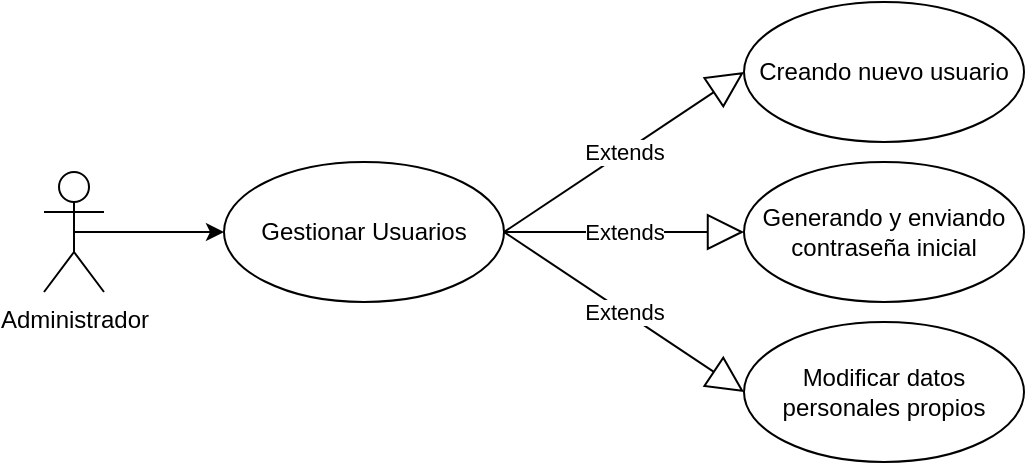 <mxfile version="26.2.14">
  <diagram name="Página-1" id="ZfuYBb1uDBB9Q9XqHdRm">
    <mxGraphModel grid="1" page="1" gridSize="10" guides="1" tooltips="1" connect="1" arrows="1" fold="1" pageScale="1" pageWidth="827" pageHeight="1169" math="0" shadow="0">
      <root>
        <mxCell id="0" />
        <mxCell id="1" parent="0" />
        <mxCell id="-chmQYOAJ6bRzKSZ0zoU-14" style="edgeStyle=orthogonalEdgeStyle;rounded=0;orthogonalLoop=1;jettySize=auto;html=1;exitX=0.5;exitY=0.5;exitDx=0;exitDy=0;exitPerimeter=0;entryX=0;entryY=0.5;entryDx=0;entryDy=0;" edge="1" parent="1" source="-chmQYOAJ6bRzKSZ0zoU-15" target="-chmQYOAJ6bRzKSZ0zoU-16">
          <mxGeometry relative="1" as="geometry" />
        </mxCell>
        <mxCell id="-chmQYOAJ6bRzKSZ0zoU-15" value="Administrador" style="shape=umlActor;verticalLabelPosition=bottom;verticalAlign=top;html=1;" vertex="1" parent="1">
          <mxGeometry x="80" y="455" width="30" height="60" as="geometry" />
        </mxCell>
        <mxCell id="-chmQYOAJ6bRzKSZ0zoU-16" value="Gestionar Usuarios" style="ellipse;whiteSpace=wrap;html=1;" vertex="1" parent="1">
          <mxGeometry x="170" y="450" width="140" height="70" as="geometry" />
        </mxCell>
        <mxCell id="-chmQYOAJ6bRzKSZ0zoU-17" value="Creando nuevo usuario" style="ellipse;whiteSpace=wrap;html=1;" vertex="1" parent="1">
          <mxGeometry x="430" y="370" width="140" height="70" as="geometry" />
        </mxCell>
        <mxCell id="-chmQYOAJ6bRzKSZ0zoU-18" value="Generando y enviando contraseña inicial" style="ellipse;whiteSpace=wrap;html=1;" vertex="1" parent="1">
          <mxGeometry x="430" y="450" width="140" height="70" as="geometry" />
        </mxCell>
        <mxCell id="-chmQYOAJ6bRzKSZ0zoU-19" value="Modificar datos personales propios" style="ellipse;whiteSpace=wrap;html=1;" vertex="1" parent="1">
          <mxGeometry x="430" y="530" width="140" height="70" as="geometry" />
        </mxCell>
        <mxCell id="-chmQYOAJ6bRzKSZ0zoU-22" value="Extends" style="endArrow=block;endSize=16;endFill=0;html=1;rounded=0;exitX=1;exitY=0.5;exitDx=0;exitDy=0;entryX=0;entryY=0.5;entryDx=0;entryDy=0;" edge="1" parent="1" source="-chmQYOAJ6bRzKSZ0zoU-16" target="-chmQYOAJ6bRzKSZ0zoU-17">
          <mxGeometry width="160" relative="1" as="geometry">
            <mxPoint x="340" y="600" as="sourcePoint" />
            <mxPoint x="500" y="600" as="targetPoint" />
          </mxGeometry>
        </mxCell>
        <mxCell id="-chmQYOAJ6bRzKSZ0zoU-25" value="Extends" style="endArrow=block;endSize=16;endFill=0;html=1;rounded=0;exitX=1;exitY=0.5;exitDx=0;exitDy=0;entryX=0;entryY=0.5;entryDx=0;entryDy=0;" edge="1" parent="1" source="-chmQYOAJ6bRzKSZ0zoU-16" target="-chmQYOAJ6bRzKSZ0zoU-19">
          <mxGeometry width="160" relative="1" as="geometry">
            <mxPoint x="170" y="180" as="sourcePoint" />
            <mxPoint x="330" y="180" as="targetPoint" />
          </mxGeometry>
        </mxCell>
        <mxCell id="-chmQYOAJ6bRzKSZ0zoU-26" value="Extends" style="endArrow=block;endSize=16;endFill=0;html=1;rounded=0;exitX=1;exitY=0.5;exitDx=0;exitDy=0;entryX=0;entryY=0.5;entryDx=0;entryDy=0;" edge="1" parent="1" source="-chmQYOAJ6bRzKSZ0zoU-16" target="-chmQYOAJ6bRzKSZ0zoU-18">
          <mxGeometry width="160" relative="1" as="geometry">
            <mxPoint x="180" y="210" as="sourcePoint" />
            <mxPoint x="340" y="210" as="targetPoint" />
          </mxGeometry>
        </mxCell>
      </root>
    </mxGraphModel>
  </diagram>
</mxfile>
